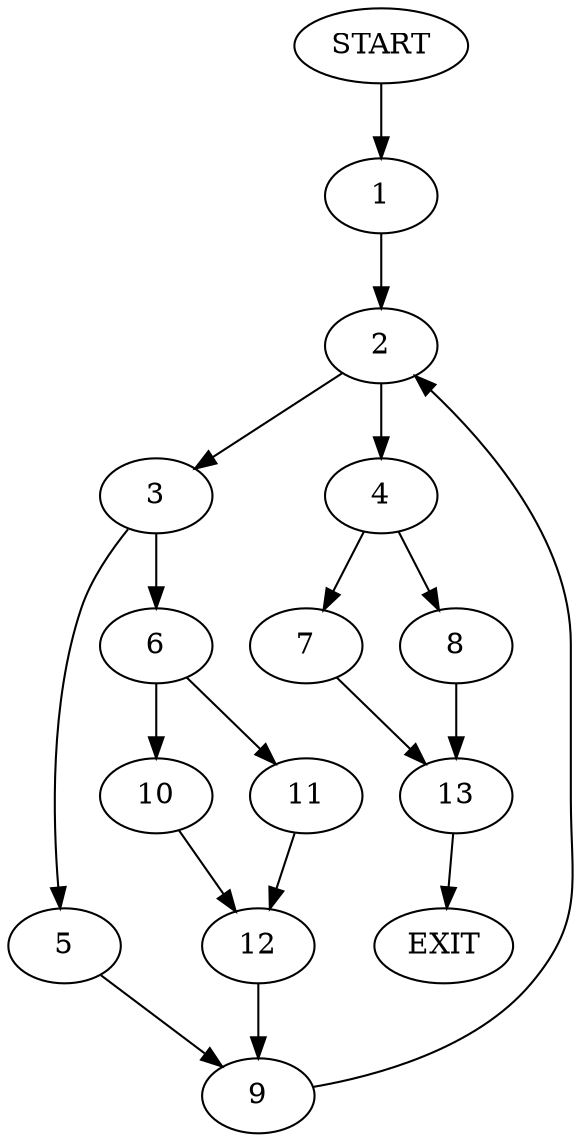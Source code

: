 digraph {
0 [label="START"]
14 [label="EXIT"]
0 -> 1
1 -> 2
2 -> 3
2 -> 4
3 -> 5
3 -> 6
4 -> 7
4 -> 8
5 -> 9
6 -> 10
6 -> 11
10 -> 12
11 -> 12
12 -> 9
9 -> 2
7 -> 13
8 -> 13
13 -> 14
}

